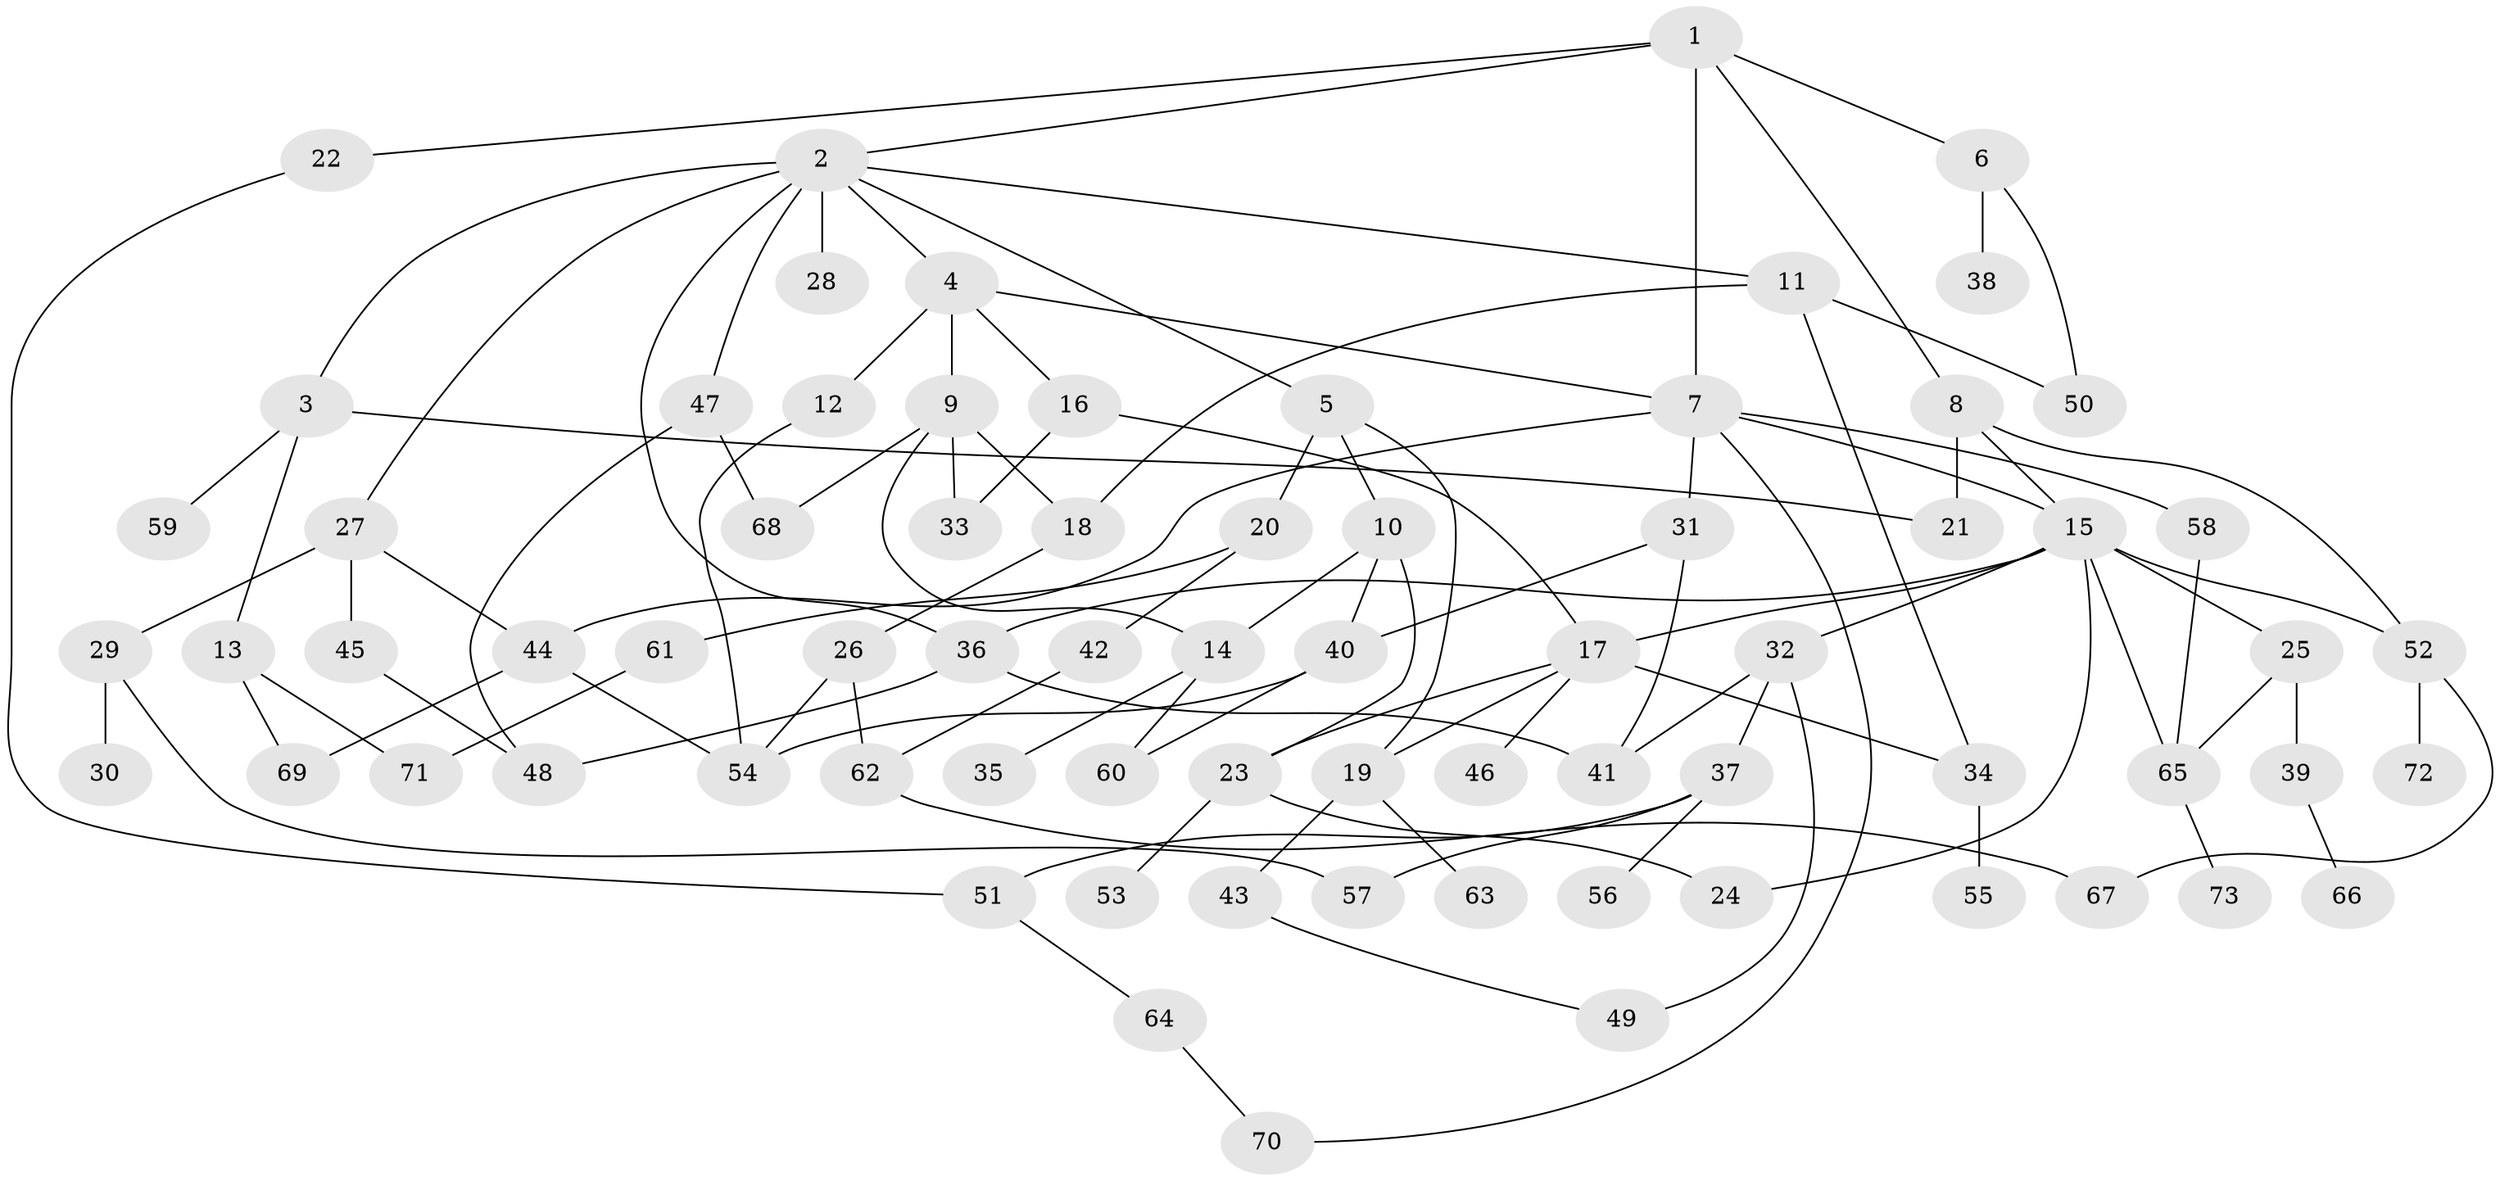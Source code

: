 // coarse degree distribution, {6: 0.0196078431372549, 11: 0.0196078431372549, 5: 0.13725490196078433, 7: 0.0196078431372549, 3: 0.19607843137254902, 2: 0.23529411764705882, 10: 0.0196078431372549, 8: 0.0196078431372549, 4: 0.11764705882352941, 1: 0.21568627450980393}
// Generated by graph-tools (version 1.1) at 2025/51/02/27/25 19:51:38]
// undirected, 73 vertices, 107 edges
graph export_dot {
graph [start="1"]
  node [color=gray90,style=filled];
  1;
  2;
  3;
  4;
  5;
  6;
  7;
  8;
  9;
  10;
  11;
  12;
  13;
  14;
  15;
  16;
  17;
  18;
  19;
  20;
  21;
  22;
  23;
  24;
  25;
  26;
  27;
  28;
  29;
  30;
  31;
  32;
  33;
  34;
  35;
  36;
  37;
  38;
  39;
  40;
  41;
  42;
  43;
  44;
  45;
  46;
  47;
  48;
  49;
  50;
  51;
  52;
  53;
  54;
  55;
  56;
  57;
  58;
  59;
  60;
  61;
  62;
  63;
  64;
  65;
  66;
  67;
  68;
  69;
  70;
  71;
  72;
  73;
  1 -- 2;
  1 -- 6;
  1 -- 7;
  1 -- 8;
  1 -- 22;
  2 -- 3;
  2 -- 4;
  2 -- 5;
  2 -- 11;
  2 -- 27;
  2 -- 28;
  2 -- 47;
  2 -- 36;
  3 -- 13;
  3 -- 59;
  3 -- 21;
  4 -- 9;
  4 -- 12;
  4 -- 16;
  4 -- 7;
  5 -- 10;
  5 -- 19;
  5 -- 20;
  6 -- 38;
  6 -- 50;
  7 -- 31;
  7 -- 58;
  7 -- 70;
  7 -- 15;
  7 -- 44;
  8 -- 15;
  8 -- 21;
  8 -- 52;
  9 -- 14;
  9 -- 18;
  9 -- 33;
  9 -- 68;
  10 -- 40;
  10 -- 23;
  10 -- 14;
  11 -- 34;
  11 -- 50;
  11 -- 18;
  12 -- 54;
  13 -- 69;
  13 -- 71;
  14 -- 35;
  14 -- 60;
  15 -- 24;
  15 -- 25;
  15 -- 32;
  15 -- 36;
  15 -- 52;
  15 -- 65;
  15 -- 17;
  16 -- 17;
  16 -- 33;
  17 -- 23;
  17 -- 46;
  17 -- 34;
  17 -- 19;
  18 -- 26;
  19 -- 43;
  19 -- 63;
  20 -- 42;
  20 -- 61;
  22 -- 51;
  23 -- 53;
  23 -- 24;
  25 -- 39;
  25 -- 65;
  26 -- 54;
  26 -- 62;
  27 -- 29;
  27 -- 44;
  27 -- 45;
  29 -- 30;
  29 -- 57;
  31 -- 41;
  31 -- 40;
  32 -- 37;
  32 -- 49;
  32 -- 41;
  34 -- 55;
  36 -- 41;
  36 -- 48;
  37 -- 56;
  37 -- 57;
  37 -- 51;
  39 -- 66;
  40 -- 54;
  40 -- 60;
  42 -- 62;
  43 -- 49;
  44 -- 54;
  44 -- 69;
  45 -- 48;
  47 -- 68;
  47 -- 48;
  51 -- 64;
  52 -- 67;
  52 -- 72;
  58 -- 65;
  61 -- 71;
  62 -- 67;
  64 -- 70;
  65 -- 73;
}
